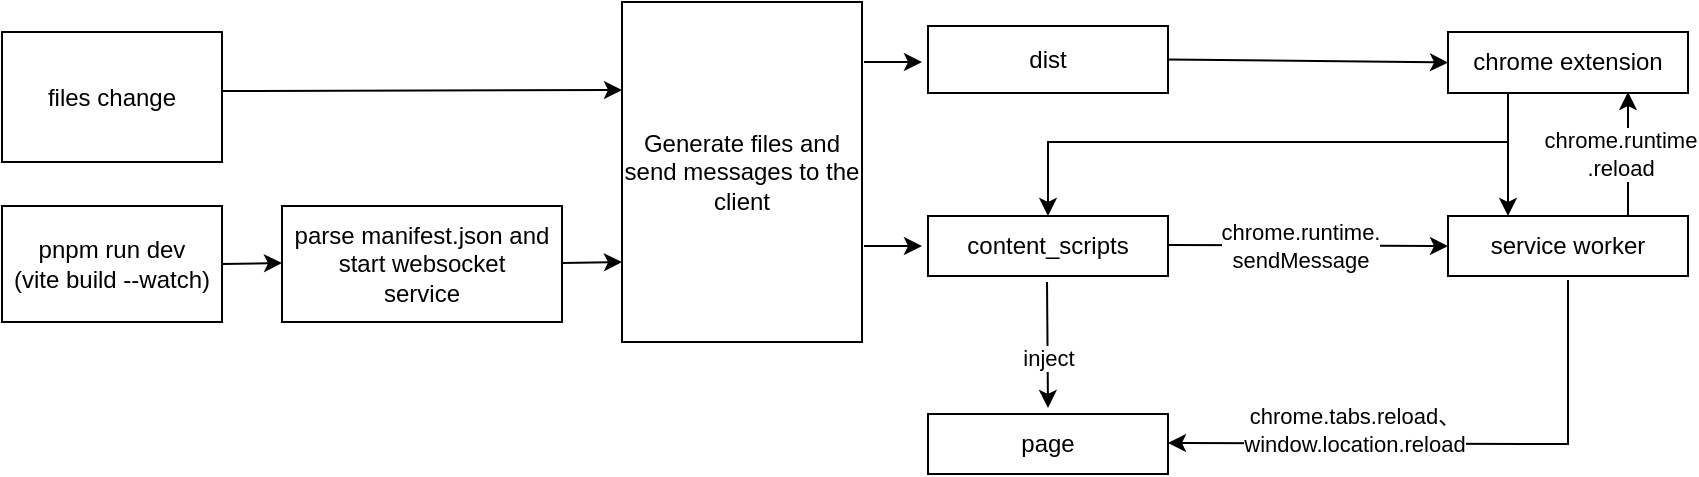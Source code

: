 <mxfile>
    <diagram id="_M_fOaLHztckxdP3wiTB" name="第 1 页">
        <mxGraphModel dx="716" dy="575" grid="1" gridSize="10" guides="1" tooltips="1" connect="1" arrows="1" fold="1" page="1" pageScale="1" pageWidth="1169" pageHeight="1654" math="0" shadow="0">
            <root>
                <mxCell id="0"/>
                <mxCell id="1" parent="0"/>
                <mxCell id="QyMh-5r2N0dAt28rJuuR-1" value="files change" style="rounded=0;whiteSpace=wrap;html=1;" parent="1" vertex="1">
                    <mxGeometry x="20" y="185" width="110" height="65" as="geometry"/>
                </mxCell>
                <mxCell id="QyMh-5r2N0dAt28rJuuR-2" value="pnpm run dev&lt;br&gt;(vite build --watch)" style="rounded=0;whiteSpace=wrap;html=1;" parent="1" vertex="1">
                    <mxGeometry x="20" y="272" width="110" height="58" as="geometry"/>
                </mxCell>
                <mxCell id="QyMh-5r2N0dAt28rJuuR-4" value="" style="endArrow=classic;html=1;rounded=0;" parent="1" edge="1">
                    <mxGeometry relative="1" as="geometry">
                        <mxPoint x="130" y="301" as="sourcePoint"/>
                        <mxPoint x="160" y="300.5" as="targetPoint"/>
                    </mxGeometry>
                </mxCell>
                <mxCell id="QyMh-5r2N0dAt28rJuuR-6" value="parse manifest.json and start websocket&lt;br&gt;service" style="rounded=0;whiteSpace=wrap;html=1;" parent="1" vertex="1">
                    <mxGeometry x="160" y="272" width="140" height="58" as="geometry"/>
                </mxCell>
                <mxCell id="QyMh-5r2N0dAt28rJuuR-24" value="dist" style="rounded=0;whiteSpace=wrap;html=1;" parent="1" vertex="1">
                    <mxGeometry x="483" y="182" width="120" height="33.5" as="geometry"/>
                </mxCell>
                <mxCell id="QyMh-5r2N0dAt28rJuuR-25" value="" style="endArrow=classic;html=1;rounded=0;" parent="1" edge="1">
                    <mxGeometry relative="1" as="geometry">
                        <mxPoint x="451" y="292" as="sourcePoint"/>
                        <mxPoint x="480" y="292" as="targetPoint"/>
                    </mxGeometry>
                </mxCell>
                <mxCell id="QyMh-5r2N0dAt28rJuuR-27" value="content_scripts" style="rounded=0;whiteSpace=wrap;html=1;" parent="1" vertex="1">
                    <mxGeometry x="483" y="277" width="120" height="30" as="geometry"/>
                </mxCell>
                <mxCell id="QyMh-5r2N0dAt28rJuuR-33" value="" style="endArrow=classic;html=1;rounded=0;" parent="1" edge="1">
                    <mxGeometry relative="1" as="geometry">
                        <mxPoint x="542.5" y="310" as="sourcePoint"/>
                        <mxPoint x="543" y="373" as="targetPoint"/>
                    </mxGeometry>
                </mxCell>
                <mxCell id="QyMh-5r2N0dAt28rJuuR-34" value="inject" style="edgeLabel;resizable=0;html=1;align=center;verticalAlign=middle;" parent="QyMh-5r2N0dAt28rJuuR-33" connectable="0" vertex="1">
                    <mxGeometry relative="1" as="geometry">
                        <mxPoint y="6" as="offset"/>
                    </mxGeometry>
                </mxCell>
                <mxCell id="QyMh-5r2N0dAt28rJuuR-36" value="" style="endArrow=classic;html=1;rounded=0;exitX=1;exitY=0.5;exitDx=0;exitDy=0;entryX=0;entryY=0.5;entryDx=0;entryDy=0;" parent="1" source="QyMh-5r2N0dAt28rJuuR-24" target="QyMh-5r2N0dAt28rJuuR-39" edge="1">
                    <mxGeometry relative="1" as="geometry">
                        <mxPoint x="613" y="199.5" as="sourcePoint"/>
                        <mxPoint x="683" y="199.5" as="targetPoint"/>
                    </mxGeometry>
                </mxCell>
                <mxCell id="QyMh-5r2N0dAt28rJuuR-39" value="chrome extension" style="rounded=0;whiteSpace=wrap;html=1;" parent="1" vertex="1">
                    <mxGeometry x="743" y="185" width="120" height="30.5" as="geometry"/>
                </mxCell>
                <mxCell id="QyMh-5r2N0dAt28rJuuR-41" value="service worker" style="rounded=0;whiteSpace=wrap;html=1;" parent="1" vertex="1">
                    <mxGeometry x="743" y="277" width="120" height="30" as="geometry"/>
                </mxCell>
                <mxCell id="QyMh-5r2N0dAt28rJuuR-44" value="" style="endArrow=classic;html=1;rounded=0;" parent="1" edge="1">
                    <mxGeometry relative="1" as="geometry">
                        <mxPoint x="130" y="214.5" as="sourcePoint"/>
                        <mxPoint x="330" y="214" as="targetPoint"/>
                    </mxGeometry>
                </mxCell>
                <mxCell id="QyMh-5r2N0dAt28rJuuR-45" value="" style="endArrow=classic;html=1;rounded=0;" parent="1" edge="1">
                    <mxGeometry relative="1" as="geometry">
                        <mxPoint x="451" y="200" as="sourcePoint"/>
                        <mxPoint x="480" y="200" as="targetPoint"/>
                    </mxGeometry>
                </mxCell>
                <mxCell id="QyMh-5r2N0dAt28rJuuR-47" value="" style="endArrow=classic;html=1;rounded=0;" parent="1" edge="1">
                    <mxGeometry relative="1" as="geometry">
                        <mxPoint x="603" y="291.5" as="sourcePoint"/>
                        <mxPoint x="743" y="292" as="targetPoint"/>
                    </mxGeometry>
                </mxCell>
                <mxCell id="QyMh-5r2N0dAt28rJuuR-48" value="chrome.runtime.&lt;br&gt;sendMessage" style="edgeLabel;resizable=0;html=1;align=center;verticalAlign=middle;" parent="QyMh-5r2N0dAt28rJuuR-47" connectable="0" vertex="1">
                    <mxGeometry relative="1" as="geometry">
                        <mxPoint x="-4" as="offset"/>
                    </mxGeometry>
                </mxCell>
                <mxCell id="QyMh-5r2N0dAt28rJuuR-52" value="" style="endArrow=classic;html=1;rounded=0;entryX=0.25;entryY=0;entryDx=0;entryDy=0;" parent="1" target="QyMh-5r2N0dAt28rJuuR-41" edge="1">
                    <mxGeometry width="50" height="50" relative="1" as="geometry">
                        <mxPoint x="773" y="215.5" as="sourcePoint"/>
                        <mxPoint x="773" y="255.58" as="targetPoint"/>
                    </mxGeometry>
                </mxCell>
                <mxCell id="QyMh-5r2N0dAt28rJuuR-55" value="" style="endArrow=classic;html=1;rounded=0;exitX=0.75;exitY=0;exitDx=0;exitDy=0;" parent="1" source="QyMh-5r2N0dAt28rJuuR-41" edge="1">
                    <mxGeometry relative="1" as="geometry">
                        <mxPoint x="833" y="270" as="sourcePoint"/>
                        <mxPoint x="833" y="215" as="targetPoint"/>
                    </mxGeometry>
                </mxCell>
                <mxCell id="QyMh-5r2N0dAt28rJuuR-56" value="chrome.runtime&lt;br&gt;.reload" style="edgeLabel;resizable=0;html=1;align=center;verticalAlign=middle;" parent="QyMh-5r2N0dAt28rJuuR-55" connectable="0" vertex="1">
                    <mxGeometry relative="1" as="geometry">
                        <mxPoint x="-4" as="offset"/>
                    </mxGeometry>
                </mxCell>
                <mxCell id="QyMh-5r2N0dAt28rJuuR-60" value="" style="endArrow=classic;html=1;rounded=0;entryX=0.5;entryY=0;entryDx=0;entryDy=0;" parent="1" target="QyMh-5r2N0dAt28rJuuR-27" edge="1">
                    <mxGeometry width="50" height="50" relative="1" as="geometry">
                        <mxPoint x="773" y="240" as="sourcePoint"/>
                        <mxPoint x="533" y="259.5" as="targetPoint"/>
                        <Array as="points">
                            <mxPoint x="543" y="240"/>
                        </Array>
                    </mxGeometry>
                </mxCell>
                <mxCell id="QyMh-5r2N0dAt28rJuuR-62" value="page" style="rounded=0;whiteSpace=wrap;html=1;" parent="1" vertex="1">
                    <mxGeometry x="483" y="376" width="120" height="30" as="geometry"/>
                </mxCell>
                <mxCell id="QyMh-5r2N0dAt28rJuuR-63" value="" style="endArrow=classic;html=1;rounded=0;" parent="1" edge="1">
                    <mxGeometry width="50" height="50" relative="1" as="geometry">
                        <mxPoint x="803" y="309" as="sourcePoint"/>
                        <mxPoint x="603" y="390.5" as="targetPoint"/>
                        <Array as="points">
                            <mxPoint x="803" y="391"/>
                        </Array>
                    </mxGeometry>
                </mxCell>
                <mxCell id="QyMh-5r2N0dAt28rJuuR-64" value="chrome.tabs.reload、&lt;br&gt;window.location.reload" style="edgeLabel;html=1;align=center;verticalAlign=middle;resizable=0;points=[];" parent="QyMh-5r2N0dAt28rJuuR-63" vertex="1" connectable="0">
                    <mxGeometry x="0.479" y="-2" relative="1" as="geometry">
                        <mxPoint x="19" y="-5" as="offset"/>
                    </mxGeometry>
                </mxCell>
                <mxCell id="HcunS0X9Rf5Wt13aIQS7-4" value="" style="endArrow=classic;html=1;rounded=0;" parent="1" edge="1">
                    <mxGeometry relative="1" as="geometry">
                        <mxPoint x="300" y="300.5" as="sourcePoint"/>
                        <mxPoint x="330" y="300" as="targetPoint"/>
                    </mxGeometry>
                </mxCell>
                <mxCell id="HcunS0X9Rf5Wt13aIQS7-5" value="Generate files and send messages to the client" style="rounded=0;whiteSpace=wrap;html=1;" parent="1" vertex="1">
                    <mxGeometry x="330" y="170" width="120" height="170" as="geometry"/>
                </mxCell>
            </root>
        </mxGraphModel>
    </diagram>
</mxfile>
